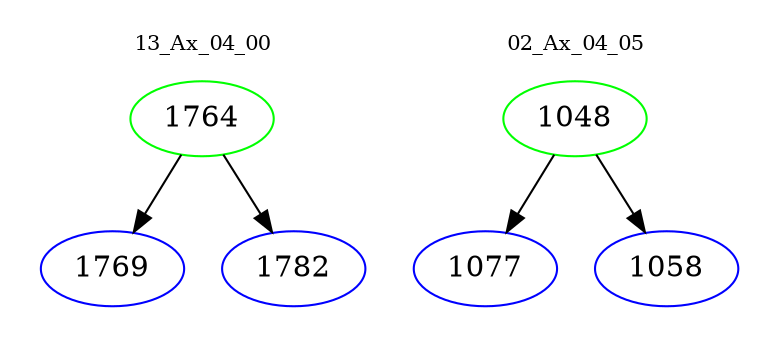 digraph{
subgraph cluster_0 {
color = white
label = "13_Ax_04_00";
fontsize=10;
T0_1764 [label="1764", color="green"]
T0_1764 -> T0_1769 [color="black"]
T0_1769 [label="1769", color="blue"]
T0_1764 -> T0_1782 [color="black"]
T0_1782 [label="1782", color="blue"]
}
subgraph cluster_1 {
color = white
label = "02_Ax_04_05";
fontsize=10;
T1_1048 [label="1048", color="green"]
T1_1048 -> T1_1077 [color="black"]
T1_1077 [label="1077", color="blue"]
T1_1048 -> T1_1058 [color="black"]
T1_1058 [label="1058", color="blue"]
}
}
